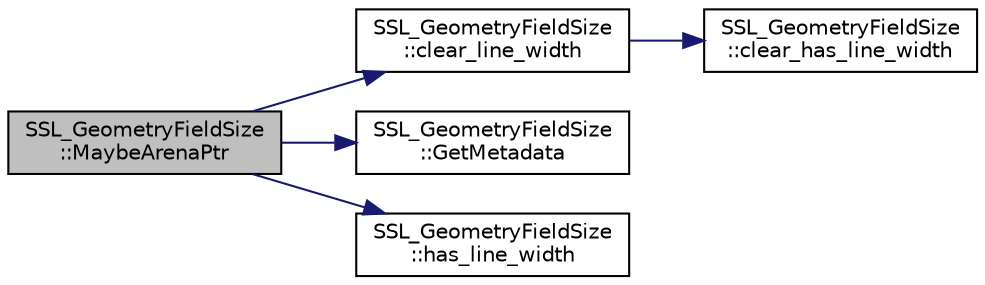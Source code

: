 digraph "SSL_GeometryFieldSize::MaybeArenaPtr"
{
 // INTERACTIVE_SVG=YES
  edge [fontname="Helvetica",fontsize="10",labelfontname="Helvetica",labelfontsize="10"];
  node [fontname="Helvetica",fontsize="10",shape=record];
  rankdir="LR";
  Node1 [label="SSL_GeometryFieldSize\l::MaybeArenaPtr",height=0.2,width=0.4,color="black", fillcolor="grey75", style="filled", fontcolor="black"];
  Node1 -> Node2 [color="midnightblue",fontsize="10",style="solid",fontname="Helvetica"];
  Node2 [label="SSL_GeometryFieldSize\l::clear_line_width",height=0.2,width=0.4,color="black", fillcolor="white", style="filled",URL="$d2/d30/class_s_s_l___geometry_field_size.html#a7a3b4fa7f48d2c955e6c0afa83495b5d"];
  Node2 -> Node3 [color="midnightblue",fontsize="10",style="solid",fontname="Helvetica"];
  Node3 [label="SSL_GeometryFieldSize\l::clear_has_line_width",height=0.2,width=0.4,color="black", fillcolor="white", style="filled",URL="$d2/d30/class_s_s_l___geometry_field_size.html#a8752aa7d3e96ac75971dcad93fbdf9f2"];
  Node1 -> Node4 [color="midnightblue",fontsize="10",style="solid",fontname="Helvetica"];
  Node4 [label="SSL_GeometryFieldSize\l::GetMetadata",height=0.2,width=0.4,color="black", fillcolor="white", style="filled",URL="$d2/d30/class_s_s_l___geometry_field_size.html#a94ff31be371008903988d1cbb4970e69"];
  Node1 -> Node5 [color="midnightblue",fontsize="10",style="solid",fontname="Helvetica"];
  Node5 [label="SSL_GeometryFieldSize\l::has_line_width",height=0.2,width=0.4,color="black", fillcolor="white", style="filled",URL="$d2/d30/class_s_s_l___geometry_field_size.html#ae2aa00b16362b964090745ee1ab03f79"];
}
